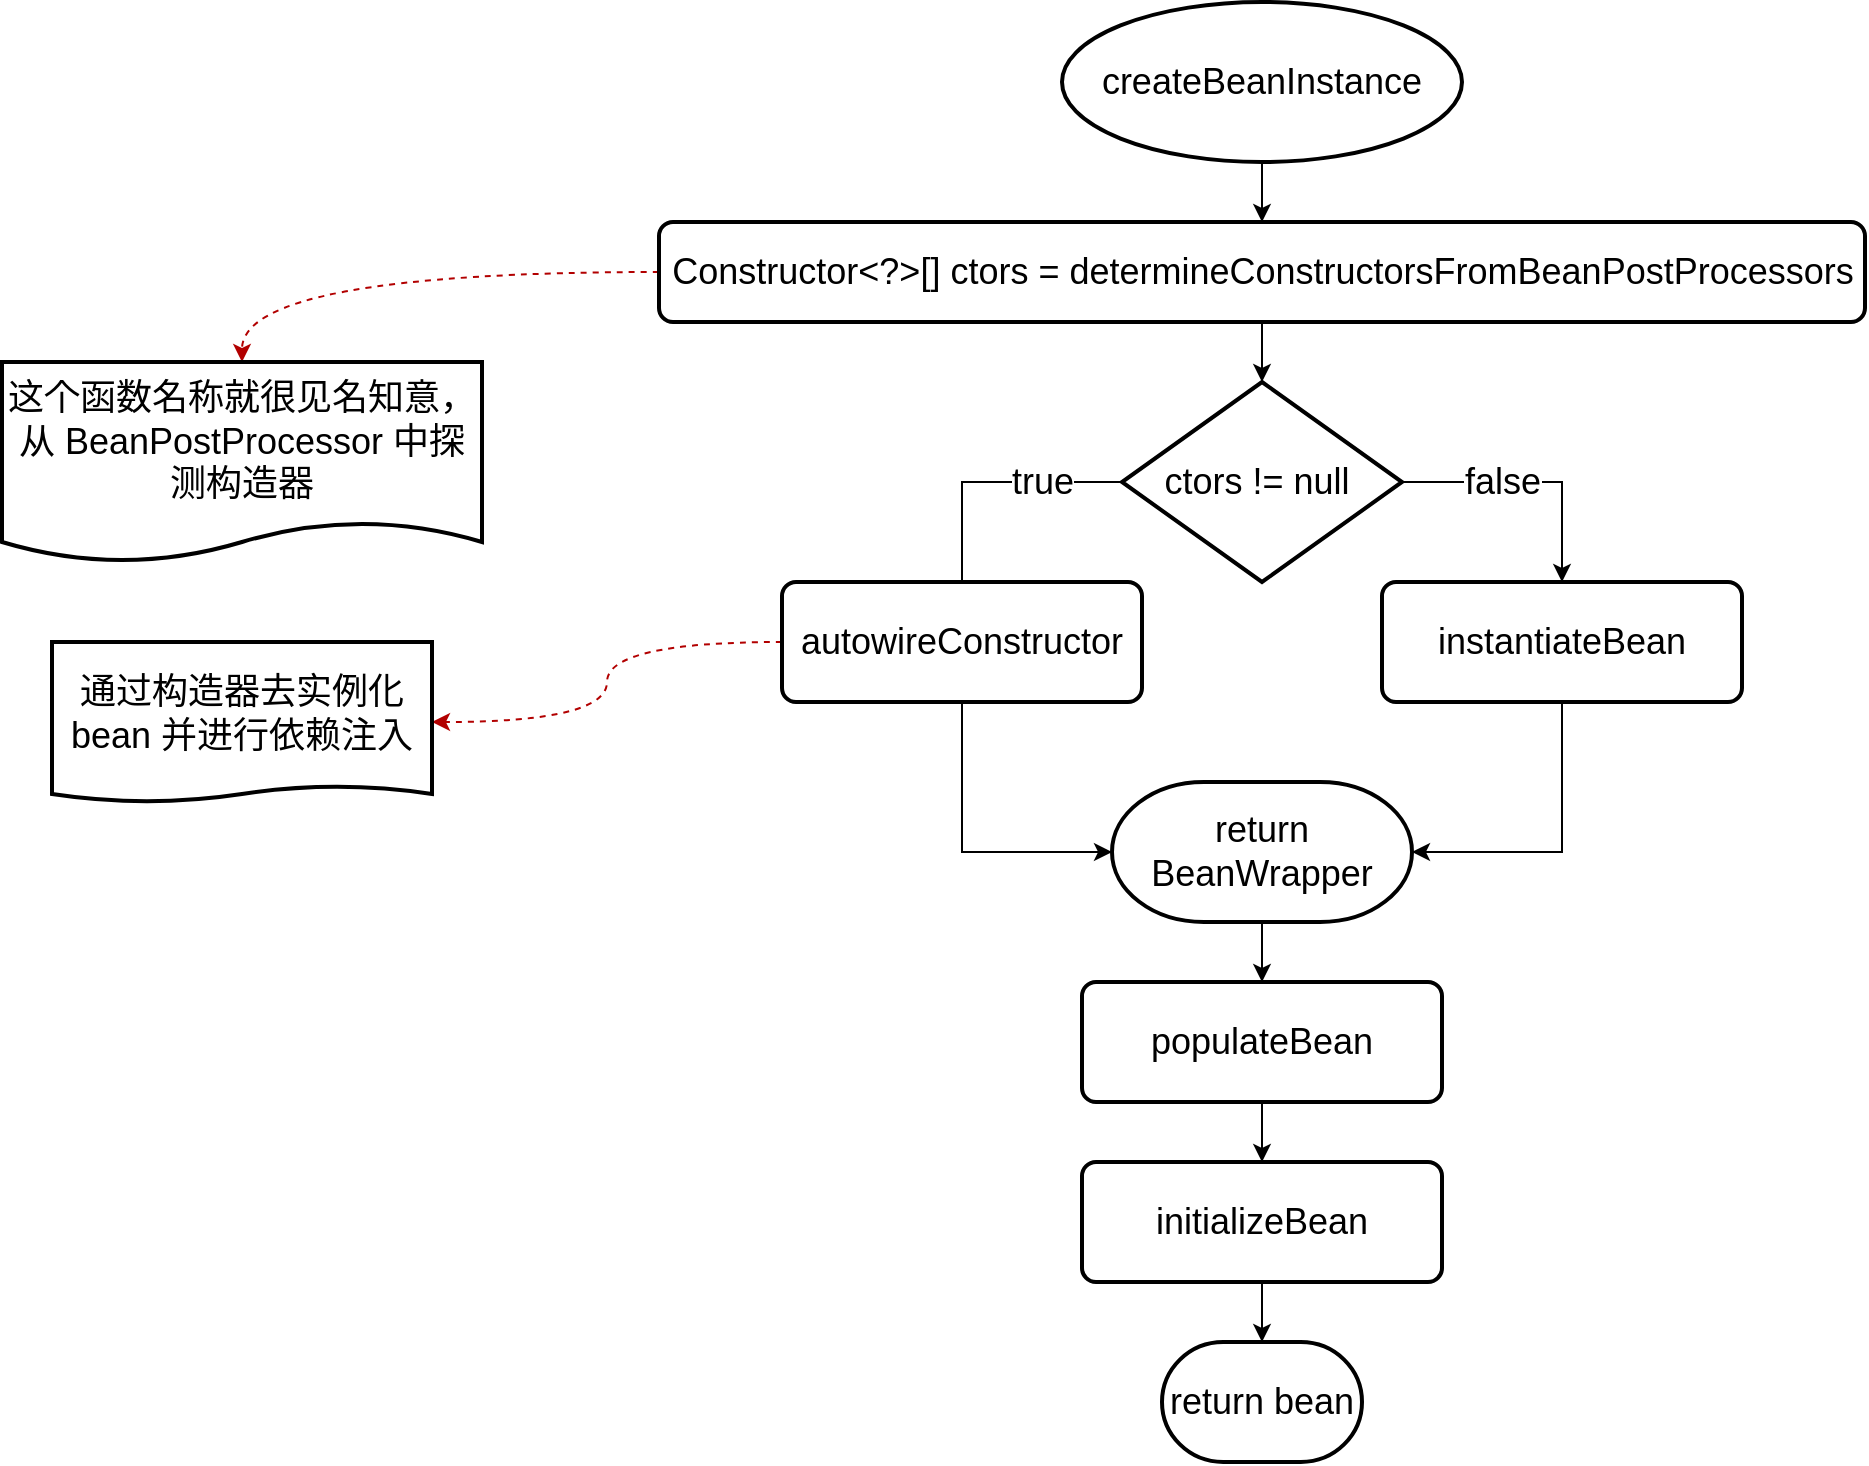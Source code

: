 <mxfile version="20.8.10" type="github">
  <diagram name="第 1 页" id="-Z74p8lJFDarNPudVoHj">
    <mxGraphModel dx="2261" dy="796" grid="1" gridSize="10" guides="1" tooltips="1" connect="1" arrows="1" fold="1" page="1" pageScale="1" pageWidth="827" pageHeight="1169" math="0" shadow="0">
      <root>
        <mxCell id="0" />
        <mxCell id="1" parent="0" />
        <mxCell id="rx1L_XoNALAJtBJvjtT4-5" style="edgeStyle=orthogonalEdgeStyle;rounded=0;orthogonalLoop=1;jettySize=auto;html=1;fontSize=18;" edge="1" parent="1" source="rx1L_XoNALAJtBJvjtT4-1" target="rx1L_XoNALAJtBJvjtT4-2">
          <mxGeometry relative="1" as="geometry" />
        </mxCell>
        <mxCell id="rx1L_XoNALAJtBJvjtT4-1" value="&lt;font style=&quot;font-size: 18px;&quot;&gt;createBeanInstance&lt;/font&gt;" style="strokeWidth=2;html=1;shape=mxgraph.flowchart.start_1;whiteSpace=wrap;" vertex="1" parent="1">
          <mxGeometry x="320" y="170" width="200" height="80" as="geometry" />
        </mxCell>
        <mxCell id="rx1L_XoNALAJtBJvjtT4-4" style="edgeStyle=orthogonalEdgeStyle;rounded=0;orthogonalLoop=1;jettySize=auto;html=1;fontSize=18;" edge="1" parent="1" source="rx1L_XoNALAJtBJvjtT4-2" target="rx1L_XoNALAJtBJvjtT4-3">
          <mxGeometry relative="1" as="geometry" />
        </mxCell>
        <mxCell id="rx1L_XoNALAJtBJvjtT4-22" value="" style="edgeStyle=orthogonalEdgeStyle;orthogonalLoop=1;jettySize=auto;html=1;fontSize=18;curved=1;dashed=1;fillColor=#e51400;strokeColor=#B20000;" edge="1" parent="1" source="rx1L_XoNALAJtBJvjtT4-2" target="rx1L_XoNALAJtBJvjtT4-21">
          <mxGeometry relative="1" as="geometry" />
        </mxCell>
        <mxCell id="rx1L_XoNALAJtBJvjtT4-2" value="Constructor&amp;lt;?&amp;gt;[] ctors = determineConstructorsFromBeanPostProcessors" style="rounded=1;whiteSpace=wrap;html=1;absoluteArcSize=1;arcSize=14;strokeWidth=2;fontSize=18;" vertex="1" parent="1">
          <mxGeometry x="118.5" y="280" width="603" height="50" as="geometry" />
        </mxCell>
        <mxCell id="rx1L_XoNALAJtBJvjtT4-7" value="true" style="edgeStyle=orthogonalEdgeStyle;rounded=0;orthogonalLoop=1;jettySize=auto;html=1;entryX=0.5;entryY=0.167;entryDx=0;entryDy=0;entryPerimeter=0;fontSize=18;exitX=0;exitY=0.5;exitDx=0;exitDy=0;exitPerimeter=0;" edge="1" parent="1" source="rx1L_XoNALAJtBJvjtT4-3" target="rx1L_XoNALAJtBJvjtT4-6">
          <mxGeometry x="-0.429" relative="1" as="geometry">
            <mxPoint as="offset" />
          </mxGeometry>
        </mxCell>
        <mxCell id="rx1L_XoNALAJtBJvjtT4-10" value="false" style="edgeStyle=orthogonalEdgeStyle;rounded=0;orthogonalLoop=1;jettySize=auto;html=1;fontSize=18;exitX=1;exitY=0.5;exitDx=0;exitDy=0;exitPerimeter=0;" edge="1" parent="1" source="rx1L_XoNALAJtBJvjtT4-3" target="rx1L_XoNALAJtBJvjtT4-9">
          <mxGeometry x="-0.231" relative="1" as="geometry">
            <mxPoint as="offset" />
          </mxGeometry>
        </mxCell>
        <mxCell id="rx1L_XoNALAJtBJvjtT4-3" value="ctors != null&amp;nbsp;" style="strokeWidth=2;html=1;shape=mxgraph.flowchart.decision;whiteSpace=wrap;fontSize=18;" vertex="1" parent="1">
          <mxGeometry x="350" y="360" width="140" height="100" as="geometry" />
        </mxCell>
        <mxCell id="rx1L_XoNALAJtBJvjtT4-12" style="edgeStyle=orthogonalEdgeStyle;rounded=0;orthogonalLoop=1;jettySize=auto;html=1;entryX=0;entryY=0.5;entryDx=0;entryDy=0;entryPerimeter=0;fontSize=18;exitX=0.5;exitY=1;exitDx=0;exitDy=0;" edge="1" parent="1" source="rx1L_XoNALAJtBJvjtT4-6" target="rx1L_XoNALAJtBJvjtT4-11">
          <mxGeometry relative="1" as="geometry" />
        </mxCell>
        <mxCell id="rx1L_XoNALAJtBJvjtT4-24" value="" style="edgeStyle=orthogonalEdgeStyle;curved=1;orthogonalLoop=1;jettySize=auto;html=1;fontSize=18;dashed=1;fillColor=#e51400;strokeColor=#B20000;" edge="1" parent="1" source="rx1L_XoNALAJtBJvjtT4-6" target="rx1L_XoNALAJtBJvjtT4-23">
          <mxGeometry relative="1" as="geometry" />
        </mxCell>
        <mxCell id="rx1L_XoNALAJtBJvjtT4-6" value="autowireConstructor" style="rounded=1;whiteSpace=wrap;html=1;absoluteArcSize=1;arcSize=14;strokeWidth=2;fontSize=18;" vertex="1" parent="1">
          <mxGeometry x="180" y="460" width="180" height="60" as="geometry" />
        </mxCell>
        <mxCell id="rx1L_XoNALAJtBJvjtT4-13" style="edgeStyle=orthogonalEdgeStyle;rounded=0;orthogonalLoop=1;jettySize=auto;html=1;entryX=1;entryY=0.5;entryDx=0;entryDy=0;entryPerimeter=0;fontSize=18;exitX=0.5;exitY=1;exitDx=0;exitDy=0;" edge="1" parent="1" source="rx1L_XoNALAJtBJvjtT4-9" target="rx1L_XoNALAJtBJvjtT4-11">
          <mxGeometry relative="1" as="geometry" />
        </mxCell>
        <mxCell id="rx1L_XoNALAJtBJvjtT4-9" value="instantiateBean" style="rounded=1;whiteSpace=wrap;html=1;absoluteArcSize=1;arcSize=14;strokeWidth=2;fontSize=18;" vertex="1" parent="1">
          <mxGeometry x="480" y="460" width="180" height="60" as="geometry" />
        </mxCell>
        <mxCell id="rx1L_XoNALAJtBJvjtT4-16" value="" style="edgeStyle=orthogonalEdgeStyle;rounded=0;orthogonalLoop=1;jettySize=auto;html=1;fontSize=18;" edge="1" parent="1" source="rx1L_XoNALAJtBJvjtT4-11" target="rx1L_XoNALAJtBJvjtT4-14">
          <mxGeometry relative="1" as="geometry" />
        </mxCell>
        <mxCell id="rx1L_XoNALAJtBJvjtT4-11" value="return BeanWrapper" style="strokeWidth=2;html=1;shape=mxgraph.flowchart.terminator;whiteSpace=wrap;fontSize=18;" vertex="1" parent="1">
          <mxGeometry x="345" y="560" width="150" height="70" as="geometry" />
        </mxCell>
        <mxCell id="rx1L_XoNALAJtBJvjtT4-17" style="edgeStyle=orthogonalEdgeStyle;rounded=0;orthogonalLoop=1;jettySize=auto;html=1;fontSize=18;" edge="1" parent="1" source="rx1L_XoNALAJtBJvjtT4-14" target="rx1L_XoNALAJtBJvjtT4-15">
          <mxGeometry relative="1" as="geometry" />
        </mxCell>
        <mxCell id="rx1L_XoNALAJtBJvjtT4-14" value="populateBean" style="rounded=1;whiteSpace=wrap;html=1;absoluteArcSize=1;arcSize=14;strokeWidth=2;fontSize=18;" vertex="1" parent="1">
          <mxGeometry x="330" y="660" width="180" height="60" as="geometry" />
        </mxCell>
        <mxCell id="rx1L_XoNALAJtBJvjtT4-19" style="edgeStyle=orthogonalEdgeStyle;rounded=0;orthogonalLoop=1;jettySize=auto;html=1;fontSize=18;" edge="1" parent="1" source="rx1L_XoNALAJtBJvjtT4-15" target="rx1L_XoNALAJtBJvjtT4-18">
          <mxGeometry relative="1" as="geometry" />
        </mxCell>
        <mxCell id="rx1L_XoNALAJtBJvjtT4-15" value="initializeBean" style="rounded=1;whiteSpace=wrap;html=1;absoluteArcSize=1;arcSize=14;strokeWidth=2;fontSize=18;" vertex="1" parent="1">
          <mxGeometry x="330" y="750" width="180" height="60" as="geometry" />
        </mxCell>
        <mxCell id="rx1L_XoNALAJtBJvjtT4-18" value="return bean" style="strokeWidth=2;html=1;shape=mxgraph.flowchart.terminator;whiteSpace=wrap;fontSize=18;" vertex="1" parent="1">
          <mxGeometry x="370" y="840" width="100" height="60" as="geometry" />
        </mxCell>
        <mxCell id="rx1L_XoNALAJtBJvjtT4-21" value="这个函数名称就很见名知意，从 BeanPostProcessor 中探测构造器" style="shape=document;whiteSpace=wrap;html=1;boundedLbl=1;fontSize=18;rounded=1;arcSize=14;strokeWidth=2;size=0.2;" vertex="1" parent="1">
          <mxGeometry x="-210" y="350" width="240" height="100" as="geometry" />
        </mxCell>
        <mxCell id="rx1L_XoNALAJtBJvjtT4-23" value="通过构造器去实例化 bean 并进行依赖注入" style="shape=document;whiteSpace=wrap;html=1;boundedLbl=1;fontSize=18;rounded=1;arcSize=14;strokeWidth=2;size=0.1;" vertex="1" parent="1">
          <mxGeometry x="-185" y="490" width="190" height="80" as="geometry" />
        </mxCell>
      </root>
    </mxGraphModel>
  </diagram>
</mxfile>
